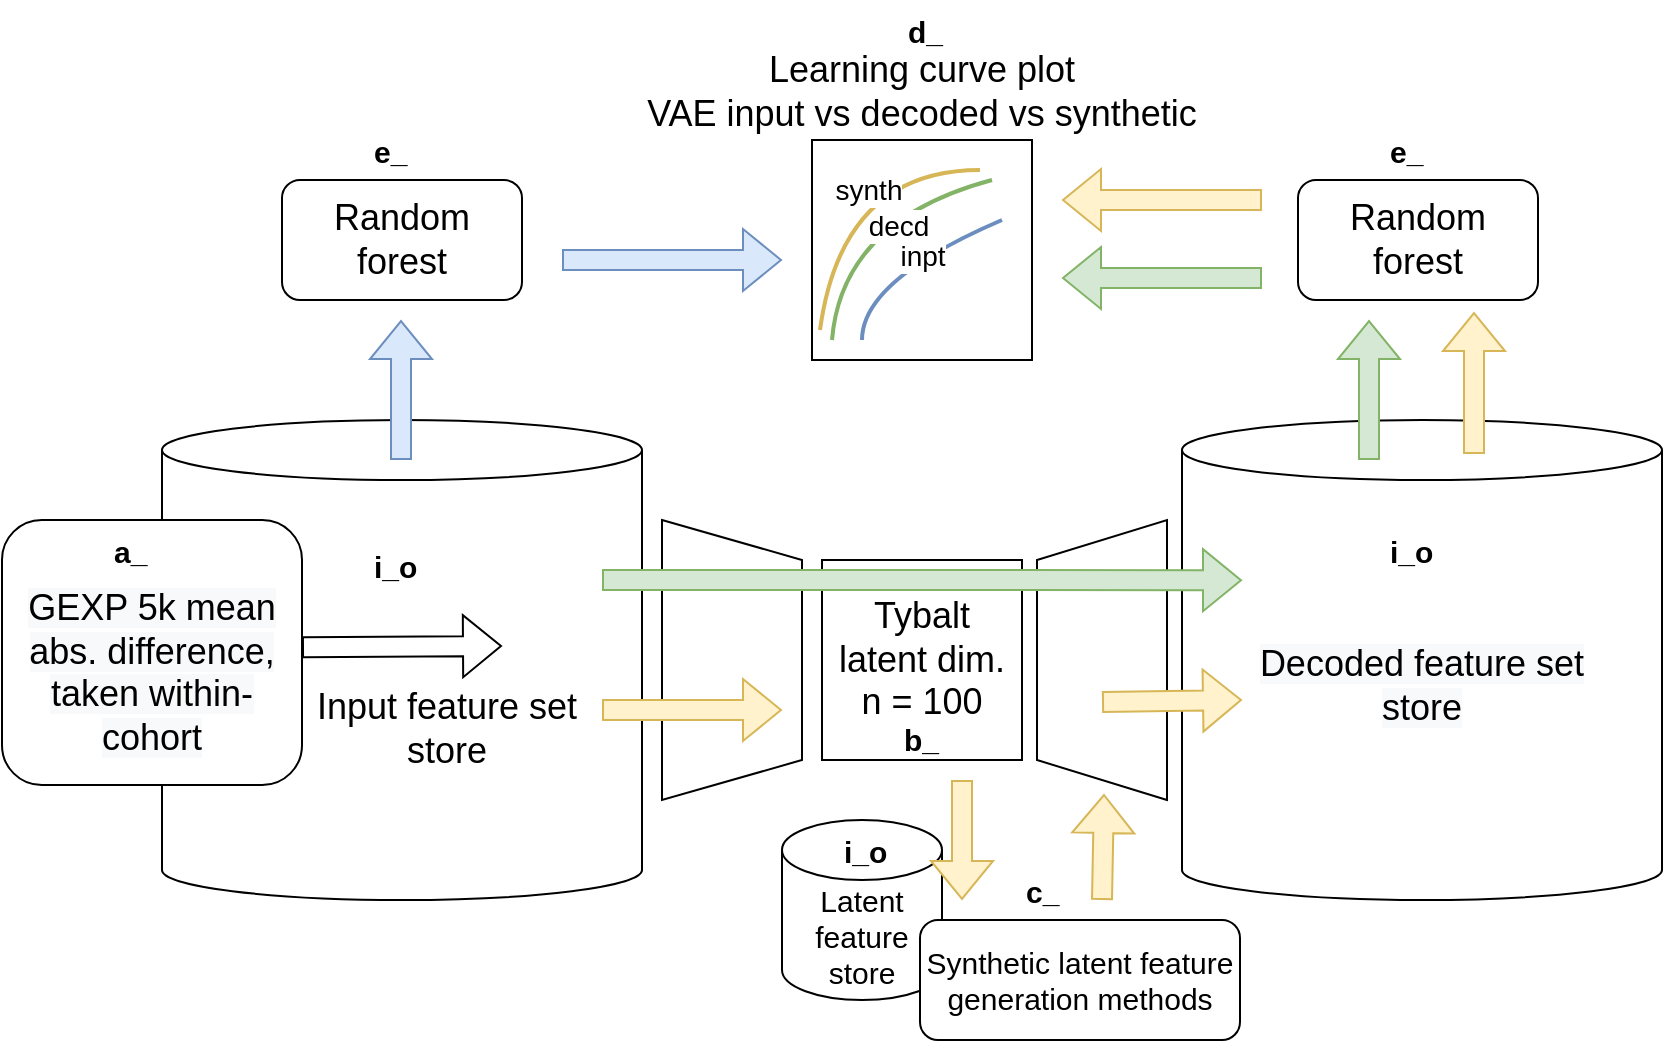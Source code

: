<mxfile version="20.3.0" type="device"><diagram id="w3J2eBPtJi5FkmGFRihf" name="Page-1"><mxGraphModel dx="1903" dy="950" grid="1" gridSize="10" guides="1" tooltips="1" connect="1" arrows="1" fold="1" page="1" pageScale="1" pageWidth="850" pageHeight="1100" math="0" shadow="0"><root><mxCell id="0"/><mxCell id="1" parent="0"/><mxCell id="696Mp1U_0aDStOq2G_3n-18" value="Latent feature store" style="shape=cylinder3;whiteSpace=wrap;html=1;boundedLbl=1;backgroundOutline=1;size=15;labelBackgroundColor=none;fontSize=15;" vertex="1" parent="1"><mxGeometry x="370" y="760" width="80" height="90" as="geometry"/></mxCell><mxCell id="dyjBRYniZ2VORO_rTTX8-1" value="" style="shape=cylinder3;whiteSpace=wrap;html=1;boundedLbl=1;backgroundOutline=1;size=15;" parent="1" vertex="1"><mxGeometry x="60" y="560" width="240" height="240" as="geometry"/></mxCell><mxCell id="dyjBRYniZ2VORO_rTTX8-2" value="&lt;span style=&quot;color: rgb(0, 0, 0); font-family: Helvetica; font-size: 18px; font-style: normal; font-variant-ligatures: normal; font-variant-caps: normal; font-weight: 400; letter-spacing: normal; orphans: 2; text-align: center; text-indent: 0px; text-transform: none; widows: 2; word-spacing: 0px; -webkit-text-stroke-width: 0px; background-color: rgb(248, 249, 250); text-decoration-thickness: initial; text-decoration-style: initial; text-decoration-color: initial; float: none; display: inline !important;&quot;&gt;Decoded feature set&lt;br&gt;store&lt;br&gt;&lt;/span&gt;" style="shape=cylinder3;whiteSpace=wrap;html=1;boundedLbl=1;backgroundOutline=1;size=15;" parent="1" vertex="1"><mxGeometry x="570" y="560" width="240" height="240" as="geometry"/></mxCell><mxCell id="dyjBRYniZ2VORO_rTTX8-3" value="" style="shape=trapezoid;perimeter=trapezoidPerimeter;whiteSpace=wrap;html=1;fixedSize=1;rotation=-90;" parent="1" vertex="1"><mxGeometry x="460" y="647.5" width="140" height="65" as="geometry"/></mxCell><mxCell id="dyjBRYniZ2VORO_rTTX8-4" value="" style="shape=trapezoid;perimeter=trapezoidPerimeter;whiteSpace=wrap;html=1;fixedSize=1;rotation=90;" parent="1" vertex="1"><mxGeometry x="275" y="645" width="140" height="70" as="geometry"/></mxCell><mxCell id="dyjBRYniZ2VORO_rTTX8-5" value="&lt;font style=&quot;font-size: 18px;&quot;&gt;Tybalt&lt;br&gt;latent dim.&lt;br&gt;n = 100&lt;br&gt;&lt;/font&gt;" style="rounded=0;whiteSpace=wrap;html=1;" parent="1" vertex="1"><mxGeometry x="390" y="630" width="100" height="100" as="geometry"/></mxCell><mxCell id="dyjBRYniZ2VORO_rTTX8-6" value="" style="shape=flexArrow;endArrow=classic;html=1;rounded=0;fontSize=18;fillColor=#dae8fc;strokeColor=#6c8ebf;" parent="1" edge="1"><mxGeometry width="50" height="50" relative="1" as="geometry"><mxPoint x="179.5" y="580" as="sourcePoint"/><mxPoint x="179.5" y="510" as="targetPoint"/></mxGeometry></mxCell><mxCell id="dyjBRYniZ2VORO_rTTX8-7" value="" style="shape=flexArrow;endArrow=classic;html=1;rounded=0;fontSize=18;fillColor=#d5e8d4;strokeColor=#82b366;" parent="1" edge="1"><mxGeometry width="50" height="50" relative="1" as="geometry"><mxPoint x="663.5" y="580" as="sourcePoint"/><mxPoint x="663.5" y="510" as="targetPoint"/></mxGeometry></mxCell><mxCell id="dyjBRYniZ2VORO_rTTX8-8" value="Random forest" style="rounded=1;whiteSpace=wrap;html=1;fontSize=18;" parent="1" vertex="1"><mxGeometry x="120" y="440" width="120" height="60" as="geometry"/></mxCell><mxCell id="dyjBRYniZ2VORO_rTTX8-9" value="Random forest" style="rounded=1;whiteSpace=wrap;html=1;fontSize=18;" parent="1" vertex="1"><mxGeometry x="628" y="440" width="120" height="60" as="geometry"/></mxCell><mxCell id="dyjBRYniZ2VORO_rTTX8-11" value="" style="shape=flexArrow;endArrow=classic;html=1;rounded=0;fontSize=18;entryX=0.125;entryY=0.667;entryDx=0;entryDy=0;entryPerimeter=0;fillColor=#d5e8d4;strokeColor=#82b366;" parent="1" edge="1"><mxGeometry width="50" height="50" relative="1" as="geometry"><mxPoint x="280" y="640" as="sourcePoint"/><mxPoint x="600" y="640.08" as="targetPoint"/></mxGeometry></mxCell><mxCell id="dyjBRYniZ2VORO_rTTX8-14" value="Learning curve plot&#10;VAE input vs decoded vs synthetic" style="text;strokeColor=none;fillColor=none;align=center;verticalAlign=middle;spacingLeft=4;spacingRight=4;overflow=hidden;points=[[0,0.5],[1,0.5]];portConstraint=eastwest;rotatable=0;fontSize=18;" parent="1" vertex="1"><mxGeometry x="282.5" y="364" width="315" height="60" as="geometry"/></mxCell><mxCell id="dyjBRYniZ2VORO_rTTX8-17" value="" style="shape=flexArrow;endArrow=classic;html=1;rounded=0;strokeColor=#6c8ebf;fontSize=18;fillColor=#dae8fc;" parent="1" edge="1"><mxGeometry width="50" height="50" relative="1" as="geometry"><mxPoint x="260" y="480" as="sourcePoint"/><mxPoint x="370" y="480" as="targetPoint"/></mxGeometry></mxCell><mxCell id="dyjBRYniZ2VORO_rTTX8-18" value="" style="shape=flexArrow;endArrow=classic;html=1;rounded=0;strokeColor=#82b366;fontSize=18;fillColor=#d5e8d4;" parent="1" edge="1"><mxGeometry width="50" height="50" relative="1" as="geometry"><mxPoint x="610" y="489" as="sourcePoint"/><mxPoint x="510" y="489" as="targetPoint"/></mxGeometry></mxCell><mxCell id="dyjBRYniZ2VORO_rTTX8-13" value="" style="whiteSpace=wrap;html=1;aspect=fixed;fontSize=18;" parent="1" vertex="1"><mxGeometry x="385" y="420" width="110" height="110" as="geometry"/></mxCell><mxCell id="dyjBRYniZ2VORO_rTTX8-12" value="" style="curved=1;endArrow=none;html=1;rounded=0;fontSize=18;strokeColor=#6c8ebf;endFill=0;fillColor=#dae8fc;strokeWidth=2;" parent="1" edge="1"><mxGeometry width="50" height="50" relative="1" as="geometry"><mxPoint x="410" y="520" as="sourcePoint"/><mxPoint x="480" y="460" as="targetPoint"/><Array as="points"><mxPoint x="410" y="490"/></Array></mxGeometry></mxCell><mxCell id="696Mp1U_0aDStOq2G_3n-1" value="inpt" style="edgeLabel;html=1;align=center;verticalAlign=middle;resizable=0;points=[];fontSize=14;" vertex="1" connectable="0" parent="dyjBRYniZ2VORO_rTTX8-12"><mxGeometry x="0.167" relative="1" as="geometry"><mxPoint as="offset"/></mxGeometry></mxCell><mxCell id="dyjBRYniZ2VORO_rTTX8-15" value="" style="curved=1;endArrow=none;html=1;rounded=0;fontSize=18;strokeColor=#82b366;endFill=0;fillColor=#d5e8d4;strokeWidth=2;" parent="1" edge="1"><mxGeometry width="50" height="50" relative="1" as="geometry"><mxPoint x="395" y="520" as="sourcePoint"/><mxPoint x="475" y="440" as="targetPoint"/><Array as="points"><mxPoint x="400" y="460"/></Array></mxGeometry></mxCell><mxCell id="696Mp1U_0aDStOq2G_3n-2" value="decd" style="edgeLabel;html=1;align=center;verticalAlign=middle;resizable=0;points=[];fontSize=14;" vertex="1" connectable="0" parent="dyjBRYniZ2VORO_rTTX8-15"><mxGeometry x="0.254" y="-10" relative="1" as="geometry"><mxPoint as="offset"/></mxGeometry></mxCell><mxCell id="696Mp1U_0aDStOq2G_3n-3" value="" style="curved=1;endArrow=none;html=1;rounded=0;fontSize=24;strokeColor=#d6b656;endFill=0;fillColor=#fff2cc;strokeWidth=2;" edge="1" parent="1"><mxGeometry width="50" height="50" relative="1" as="geometry"><mxPoint x="389" y="515" as="sourcePoint"/><mxPoint x="469" y="435" as="targetPoint"/><Array as="points"><mxPoint x="400" y="435"/></Array></mxGeometry></mxCell><mxCell id="696Mp1U_0aDStOq2G_3n-4" value="synth" style="edgeLabel;html=1;align=center;verticalAlign=middle;resizable=0;points=[];fontSize=14;" vertex="1" connectable="0" parent="696Mp1U_0aDStOq2G_3n-3"><mxGeometry x="0.254" y="-10" relative="1" as="geometry"><mxPoint as="offset"/></mxGeometry></mxCell><mxCell id="696Mp1U_0aDStOq2G_3n-6" value="&lt;span style=&quot;&quot;&gt;&lt;font style=&quot;font-size: 15px;&quot;&gt;Synthetic latent feature generation methods&lt;/font&gt;&lt;/span&gt;" style="rounded=1;whiteSpace=wrap;html=1;labelBackgroundColor=none;fontSize=14;" vertex="1" parent="1"><mxGeometry x="439" y="810" width="160" height="60" as="geometry"/></mxCell><mxCell id="696Mp1U_0aDStOq2G_3n-7" value="" style="shape=flexArrow;endArrow=classic;html=1;rounded=0;fontSize=18;fillColor=#fff2cc;strokeColor=#d6b656;" edge="1" parent="1"><mxGeometry width="50" height="50" relative="1" as="geometry"><mxPoint x="460" y="740" as="sourcePoint"/><mxPoint x="460" y="800" as="targetPoint"/></mxGeometry></mxCell><mxCell id="696Mp1U_0aDStOq2G_3n-8" value="" style="shape=flexArrow;endArrow=classic;html=1;rounded=0;fontSize=18;fillColor=#fff2cc;strokeColor=#d6b656;" edge="1" parent="1"><mxGeometry width="50" height="50" relative="1" as="geometry"><mxPoint x="530" y="800" as="sourcePoint"/><mxPoint x="531" y="747" as="targetPoint"/></mxGeometry></mxCell><mxCell id="696Mp1U_0aDStOq2G_3n-9" value="" style="shape=flexArrow;endArrow=classic;html=1;rounded=0;fontSize=18;fillColor=#fff2cc;strokeColor=#d6b656;" edge="1" parent="1"><mxGeometry width="50" height="50" relative="1" as="geometry"><mxPoint x="530" y="701" as="sourcePoint"/><mxPoint x="600" y="700" as="targetPoint"/></mxGeometry></mxCell><mxCell id="696Mp1U_0aDStOq2G_3n-10" value="" style="shape=flexArrow;endArrow=classic;html=1;rounded=0;fontSize=18;fillColor=#fff2cc;strokeColor=#d6b656;" edge="1" parent="1"><mxGeometry width="50" height="50" relative="1" as="geometry"><mxPoint x="716" y="577" as="sourcePoint"/><mxPoint x="716" y="506" as="targetPoint"/></mxGeometry></mxCell><mxCell id="696Mp1U_0aDStOq2G_3n-11" value="" style="shape=flexArrow;endArrow=classic;html=1;rounded=0;fontSize=18;fillColor=#fff2cc;strokeColor=#d6b656;" edge="1" parent="1"><mxGeometry width="50" height="50" relative="1" as="geometry"><mxPoint x="610" y="450" as="sourcePoint"/><mxPoint x="510" y="450" as="targetPoint"/></mxGeometry></mxCell><mxCell id="696Mp1U_0aDStOq2G_3n-13" value="c_" style="text;strokeColor=none;fillColor=none;align=left;verticalAlign=middle;spacingLeft=4;spacingRight=4;overflow=hidden;points=[[0,0.5],[1,0.5]];portConstraint=eastwest;rotatable=0;labelBackgroundColor=none;fontSize=15;fontStyle=1" vertex="1" parent="1"><mxGeometry x="486" y="780" width="80" height="30" as="geometry"/></mxCell><mxCell id="696Mp1U_0aDStOq2G_3n-14" value="e_" style="text;strokeColor=none;fillColor=none;align=left;verticalAlign=middle;spacingLeft=4;spacingRight=4;overflow=hidden;points=[[0,0.5],[1,0.5]];portConstraint=eastwest;rotatable=0;labelBackgroundColor=none;fontSize=15;fontStyle=1" vertex="1" parent="1"><mxGeometry x="668" y="410" width="80" height="30" as="geometry"/></mxCell><mxCell id="696Mp1U_0aDStOq2G_3n-15" value="e_" style="text;strokeColor=none;fillColor=none;align=left;verticalAlign=middle;spacingLeft=4;spacingRight=4;overflow=hidden;points=[[0,0.5],[1,0.5]];portConstraint=eastwest;rotatable=0;labelBackgroundColor=none;fontSize=15;fontStyle=1" vertex="1" parent="1"><mxGeometry x="160" y="410" width="80" height="30" as="geometry"/></mxCell><mxCell id="696Mp1U_0aDStOq2G_3n-16" value="b_" style="text;strokeColor=none;fillColor=none;align=left;verticalAlign=middle;spacingLeft=4;spacingRight=4;overflow=hidden;points=[[0,0.5],[1,0.5]];portConstraint=eastwest;rotatable=0;labelBackgroundColor=none;fontSize=15;fontStyle=1" vertex="1" parent="1"><mxGeometry x="425" y="704" width="80" height="30" as="geometry"/></mxCell><mxCell id="696Mp1U_0aDStOq2G_3n-17" value="d_" style="text;strokeColor=none;fillColor=none;align=left;verticalAlign=middle;spacingLeft=4;spacingRight=4;overflow=hidden;points=[[0,0.5],[1,0.5]];portConstraint=eastwest;rotatable=0;labelBackgroundColor=none;fontSize=15;fontStyle=1" vertex="1" parent="1"><mxGeometry x="427" y="350" width="80" height="30" as="geometry"/></mxCell><mxCell id="696Mp1U_0aDStOq2G_3n-19" value="i_o" style="text;strokeColor=none;fillColor=none;align=left;verticalAlign=middle;spacingLeft=4;spacingRight=4;overflow=hidden;points=[[0,0.5],[1,0.5]];portConstraint=eastwest;rotatable=0;labelBackgroundColor=none;fontSize=15;fontStyle=1" vertex="1" parent="1"><mxGeometry x="160" y="617.5" width="80" height="30" as="geometry"/></mxCell><mxCell id="696Mp1U_0aDStOq2G_3n-20" value="&lt;span style=&quot;color: rgb(0, 0, 0); font-family: Helvetica; font-size: 18px; font-style: normal; font-variant-ligatures: normal; font-variant-caps: normal; font-weight: 400; letter-spacing: normal; orphans: 2; text-align: center; text-indent: 0px; text-transform: none; widows: 2; word-spacing: 0px; -webkit-text-stroke-width: 0px; background-color: rgb(248, 249, 250); text-decoration-thickness: initial; text-decoration-style: initial; text-decoration-color: initial; float: none; display: inline !important;&quot;&gt;&lt;br&gt;GEXP 5k mean abs. difference, taken within-cohort&lt;/span&gt;" style="rounded=1;whiteSpace=wrap;html=1;labelBackgroundColor=none;fontSize=15;" vertex="1" parent="1"><mxGeometry x="-20" y="610" width="150" height="132.5" as="geometry"/></mxCell><mxCell id="696Mp1U_0aDStOq2G_3n-12" value="a_" style="text;strokeColor=none;fillColor=none;align=left;verticalAlign=middle;spacingLeft=4;spacingRight=4;overflow=hidden;points=[[0,0.5],[1,0.5]];portConstraint=eastwest;rotatable=0;labelBackgroundColor=none;fontSize=15;fontStyle=1" vertex="1" parent="1"><mxGeometry x="30" y="610" width="80" height="30" as="geometry"/></mxCell><mxCell id="696Mp1U_0aDStOq2G_3n-21" value="" style="shape=flexArrow;endArrow=classic;html=1;rounded=0;fontSize=18;fillColor=#fff2cc;strokeColor=#d6b656;" edge="1" parent="1"><mxGeometry width="50" height="50" relative="1" as="geometry"><mxPoint x="280" y="705" as="sourcePoint"/><mxPoint x="370" y="705" as="targetPoint"/></mxGeometry></mxCell><mxCell id="696Mp1U_0aDStOq2G_3n-22" value="Input feature set&#10;store" style="text;strokeColor=none;fillColor=none;align=center;verticalAlign=middle;spacingLeft=4;spacingRight=4;overflow=hidden;points=[[0,0.5],[1,0.5]];portConstraint=eastwest;rotatable=0;labelBackgroundColor=none;fontSize=18;" vertex="1" parent="1"><mxGeometry x="105" y="647.5" width="195" height="130" as="geometry"/></mxCell><mxCell id="696Mp1U_0aDStOq2G_3n-23" value="i_o" style="text;strokeColor=none;fillColor=none;align=left;verticalAlign=middle;spacingLeft=4;spacingRight=4;overflow=hidden;points=[[0,0.5],[1,0.5]];portConstraint=eastwest;rotatable=0;labelBackgroundColor=none;fontSize=15;fontStyle=1" vertex="1" parent="1"><mxGeometry x="668" y="610" width="80" height="30" as="geometry"/></mxCell><mxCell id="696Mp1U_0aDStOq2G_3n-24" value="i_o" style="text;strokeColor=none;fillColor=none;align=left;verticalAlign=middle;spacingLeft=4;spacingRight=4;overflow=hidden;points=[[0,0.5],[1,0.5]];portConstraint=eastwest;rotatable=0;labelBackgroundColor=none;fontSize=15;fontStyle=1" vertex="1" parent="1"><mxGeometry x="395" y="760" width="80" height="30" as="geometry"/></mxCell><mxCell id="696Mp1U_0aDStOq2G_3n-25" value="" style="shape=flexArrow;endArrow=classic;html=1;rounded=0;fontSize=18;" edge="1" parent="1"><mxGeometry width="50" height="50" relative="1" as="geometry"><mxPoint x="130" y="673.571" as="sourcePoint"/><mxPoint x="230" y="673" as="targetPoint"/></mxGeometry></mxCell></root></mxGraphModel></diagram></mxfile>